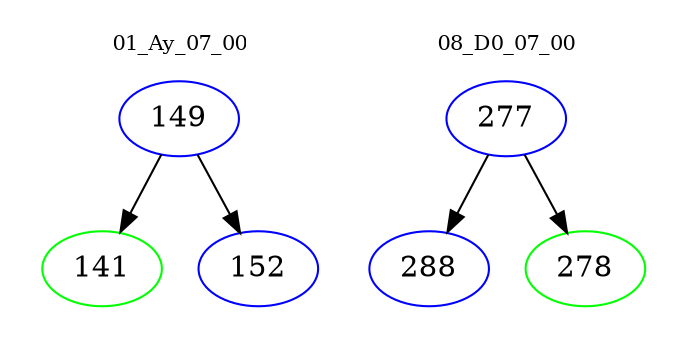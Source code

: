 digraph{
subgraph cluster_0 {
color = white
label = "01_Ay_07_00";
fontsize=10;
T0_149 [label="149", color="blue"]
T0_149 -> T0_141 [color="black"]
T0_141 [label="141", color="green"]
T0_149 -> T0_152 [color="black"]
T0_152 [label="152", color="blue"]
}
subgraph cluster_1 {
color = white
label = "08_D0_07_00";
fontsize=10;
T1_277 [label="277", color="blue"]
T1_277 -> T1_288 [color="black"]
T1_288 [label="288", color="blue"]
T1_277 -> T1_278 [color="black"]
T1_278 [label="278", color="green"]
}
}
